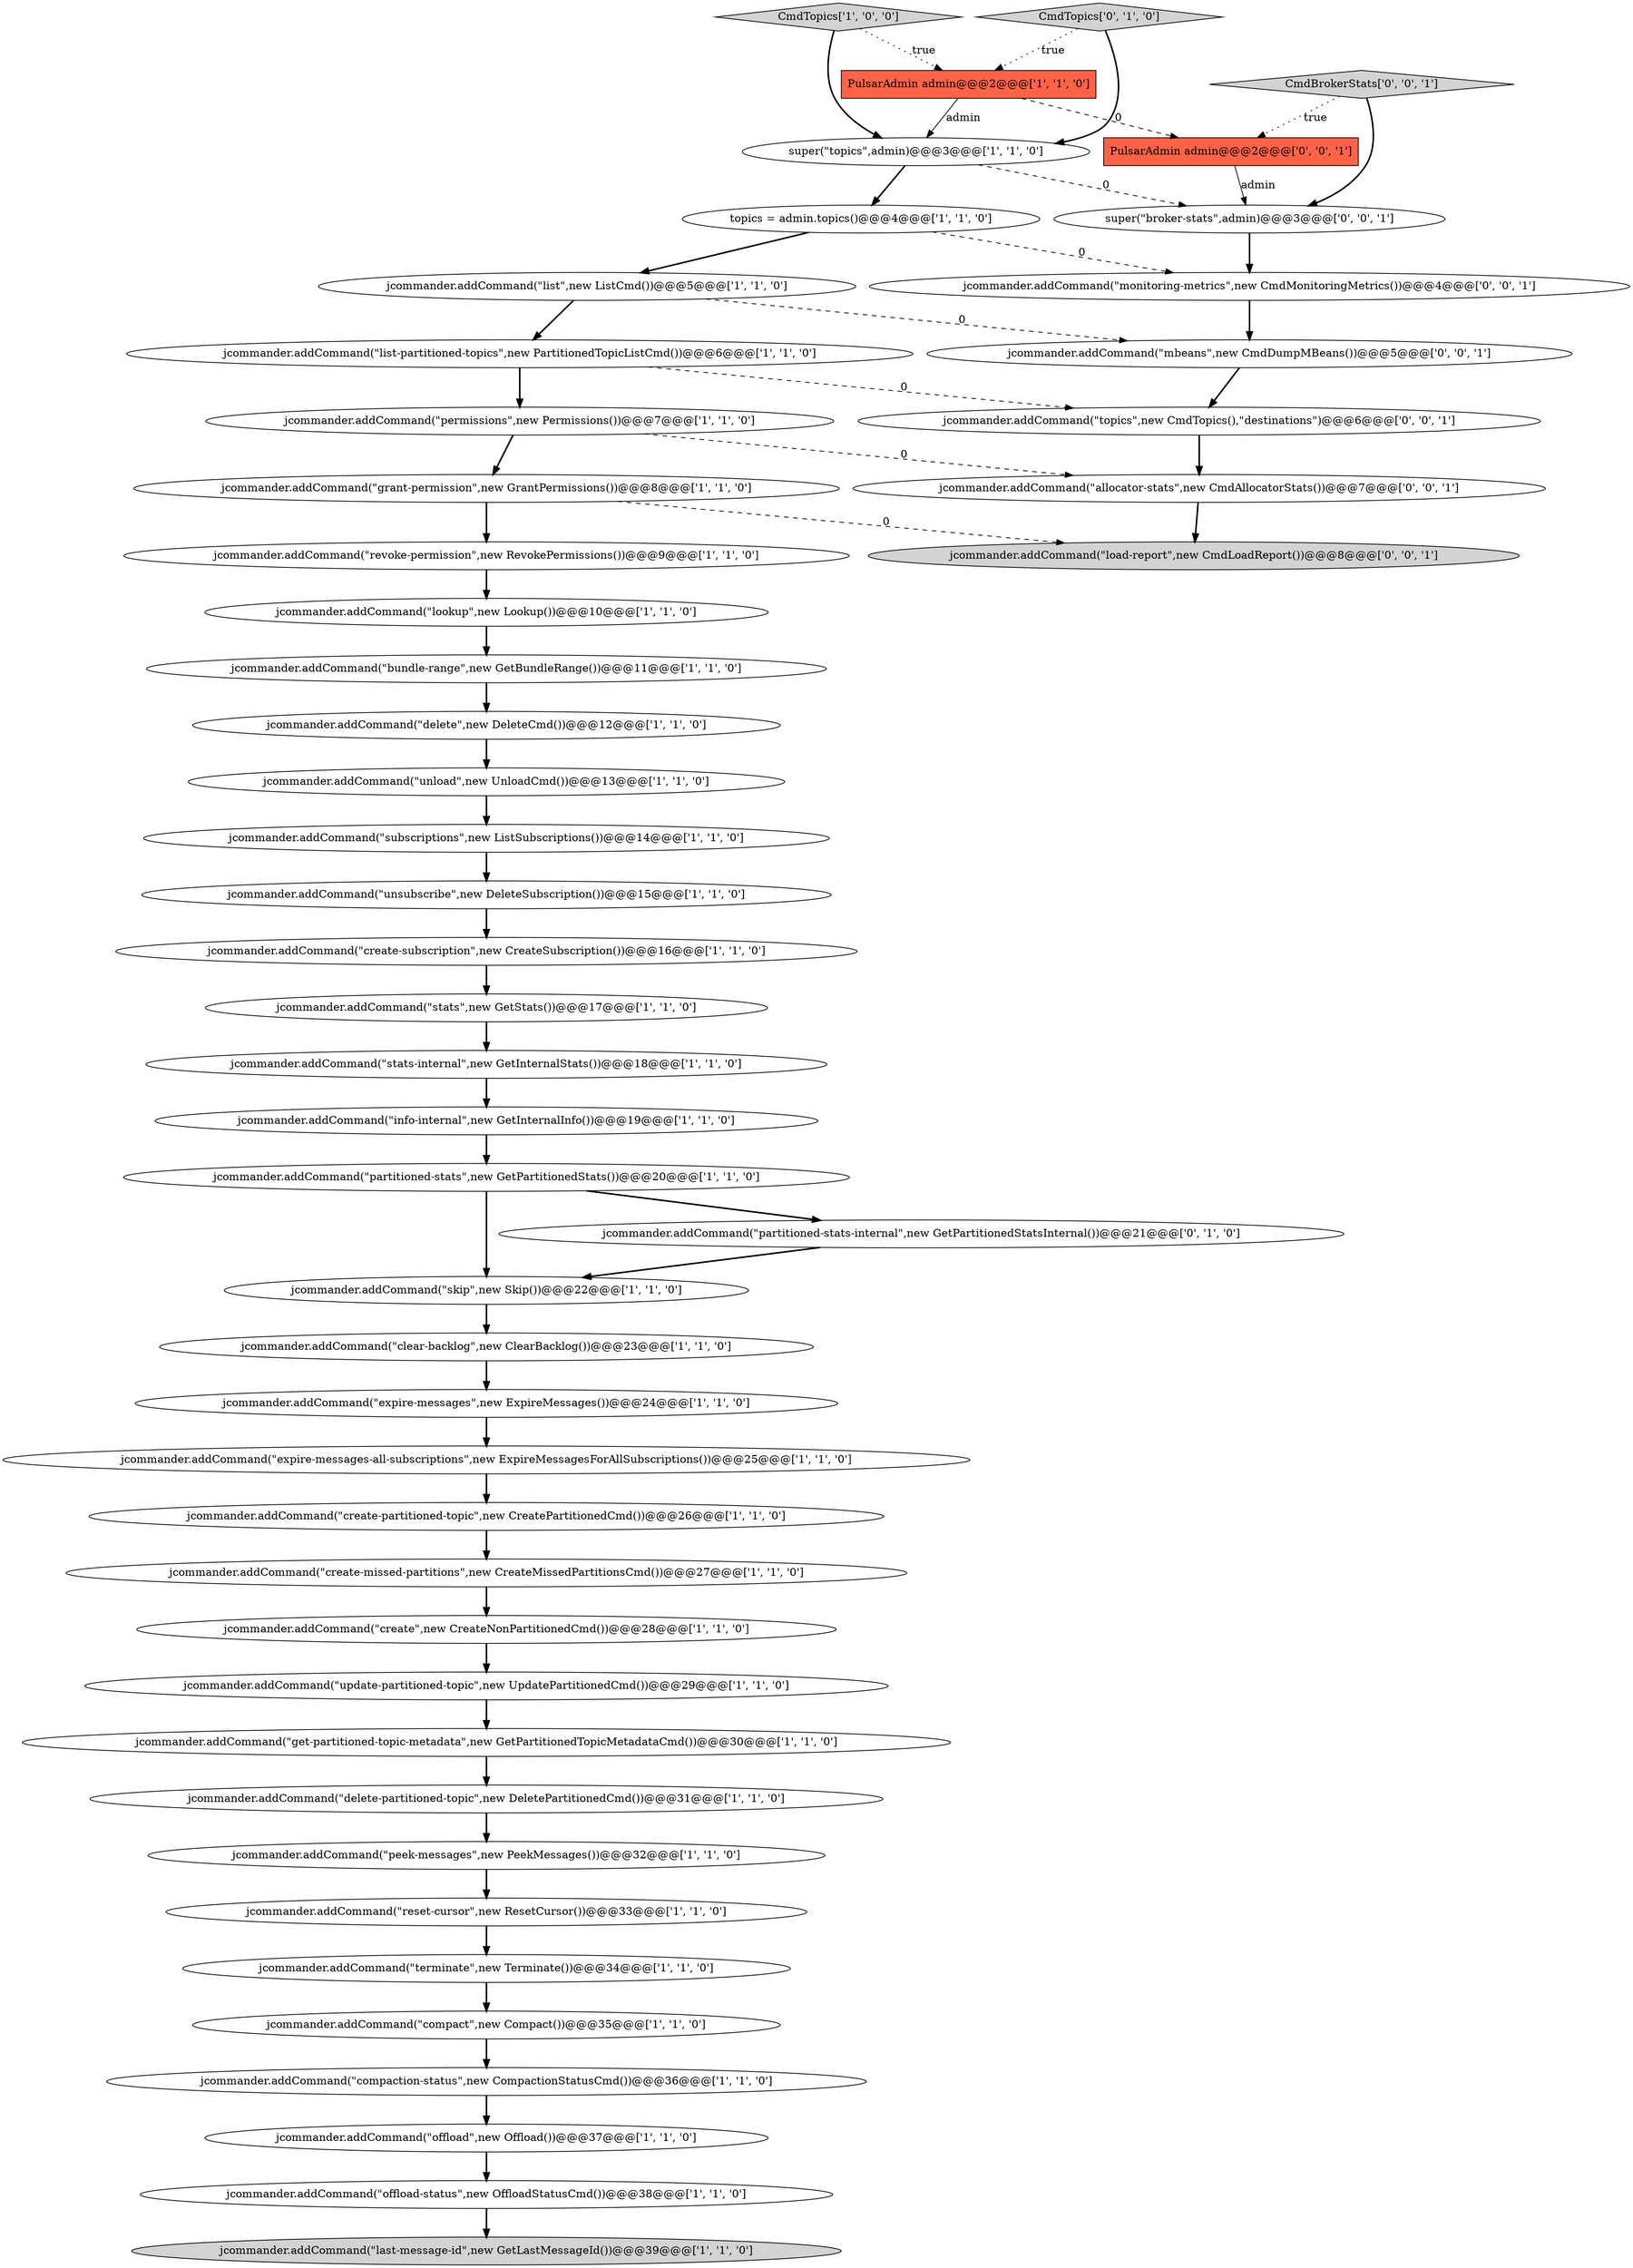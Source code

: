 digraph {
0 [style = filled, label = "jcommander.addCommand(\"expire-messages-all-subscriptions\",new ExpireMessagesForAllSubscriptions())@@@25@@@['1', '1', '0']", fillcolor = white, shape = ellipse image = "AAA0AAABBB1BBB"];
36 [style = filled, label = "jcommander.addCommand(\"update-partitioned-topic\",new UpdatePartitionedCmd())@@@29@@@['1', '1', '0']", fillcolor = white, shape = ellipse image = "AAA0AAABBB1BBB"];
13 [style = filled, label = "jcommander.addCommand(\"reset-cursor\",new ResetCursor())@@@33@@@['1', '1', '0']", fillcolor = white, shape = ellipse image = "AAA0AAABBB1BBB"];
45 [style = filled, label = "jcommander.addCommand(\"topics\",new CmdTopics(),\"destinations\")@@@6@@@['0', '0', '1']", fillcolor = white, shape = ellipse image = "AAA0AAABBB3BBB"];
26 [style = filled, label = "CmdTopics['1', '0', '0']", fillcolor = lightgray, shape = diamond image = "AAA0AAABBB1BBB"];
14 [style = filled, label = "jcommander.addCommand(\"list\",new ListCmd())@@@5@@@['1', '1', '0']", fillcolor = white, shape = ellipse image = "AAA0AAABBB1BBB"];
19 [style = filled, label = "jcommander.addCommand(\"bundle-range\",new GetBundleRange())@@@11@@@['1', '1', '0']", fillcolor = white, shape = ellipse image = "AAA0AAABBB1BBB"];
10 [style = filled, label = "jcommander.addCommand(\"offload\",new Offload())@@@37@@@['1', '1', '0']", fillcolor = white, shape = ellipse image = "AAA0AAABBB1BBB"];
47 [style = filled, label = "jcommander.addCommand(\"mbeans\",new CmdDumpMBeans())@@@5@@@['0', '0', '1']", fillcolor = white, shape = ellipse image = "AAA0AAABBB3BBB"];
6 [style = filled, label = "jcommander.addCommand(\"lookup\",new Lookup())@@@10@@@['1', '1', '0']", fillcolor = white, shape = ellipse image = "AAA0AAABBB1BBB"];
2 [style = filled, label = "jcommander.addCommand(\"delete\",new DeleteCmd())@@@12@@@['1', '1', '0']", fillcolor = white, shape = ellipse image = "AAA0AAABBB1BBB"];
28 [style = filled, label = "jcommander.addCommand(\"create-subscription\",new CreateSubscription())@@@16@@@['1', '1', '0']", fillcolor = white, shape = ellipse image = "AAA0AAABBB1BBB"];
33 [style = filled, label = "jcommander.addCommand(\"unsubscribe\",new DeleteSubscription())@@@15@@@['1', '1', '0']", fillcolor = white, shape = ellipse image = "AAA0AAABBB1BBB"];
22 [style = filled, label = "jcommander.addCommand(\"permissions\",new Permissions())@@@7@@@['1', '1', '0']", fillcolor = white, shape = ellipse image = "AAA0AAABBB1BBB"];
8 [style = filled, label = "super(\"topics\",admin)@@@3@@@['1', '1', '0']", fillcolor = white, shape = ellipse image = "AAA0AAABBB1BBB"];
4 [style = filled, label = "jcommander.addCommand(\"delete-partitioned-topic\",new DeletePartitionedCmd())@@@31@@@['1', '1', '0']", fillcolor = white, shape = ellipse image = "AAA0AAABBB1BBB"];
21 [style = filled, label = "jcommander.addCommand(\"skip\",new Skip())@@@22@@@['1', '1', '0']", fillcolor = white, shape = ellipse image = "AAA0AAABBB1BBB"];
32 [style = filled, label = "jcommander.addCommand(\"list-partitioned-topics\",new PartitionedTopicListCmd())@@@6@@@['1', '1', '0']", fillcolor = white, shape = ellipse image = "AAA0AAABBB1BBB"];
16 [style = filled, label = "jcommander.addCommand(\"info-internal\",new GetInternalInfo())@@@19@@@['1', '1', '0']", fillcolor = white, shape = ellipse image = "AAA0AAABBB1BBB"];
1 [style = filled, label = "jcommander.addCommand(\"peek-messages\",new PeekMessages())@@@32@@@['1', '1', '0']", fillcolor = white, shape = ellipse image = "AAA0AAABBB1BBB"];
3 [style = filled, label = "jcommander.addCommand(\"expire-messages\",new ExpireMessages())@@@24@@@['1', '1', '0']", fillcolor = white, shape = ellipse image = "AAA0AAABBB1BBB"];
41 [style = filled, label = "jcommander.addCommand(\"allocator-stats\",new CmdAllocatorStats())@@@7@@@['0', '0', '1']", fillcolor = white, shape = ellipse image = "AAA0AAABBB3BBB"];
9 [style = filled, label = "jcommander.addCommand(\"get-partitioned-topic-metadata\",new GetPartitionedTopicMetadataCmd())@@@30@@@['1', '1', '0']", fillcolor = white, shape = ellipse image = "AAA0AAABBB1BBB"];
17 [style = filled, label = "jcommander.addCommand(\"compact\",new Compact())@@@35@@@['1', '1', '0']", fillcolor = white, shape = ellipse image = "AAA0AAABBB1BBB"];
7 [style = filled, label = "PulsarAdmin admin@@@2@@@['1', '1', '0']", fillcolor = tomato, shape = box image = "AAA0AAABBB1BBB"];
5 [style = filled, label = "jcommander.addCommand(\"stats\",new GetStats())@@@17@@@['1', '1', '0']", fillcolor = white, shape = ellipse image = "AAA0AAABBB1BBB"];
35 [style = filled, label = "jcommander.addCommand(\"partitioned-stats\",new GetPartitionedStats())@@@20@@@['1', '1', '0']", fillcolor = white, shape = ellipse image = "AAA0AAABBB1BBB"];
24 [style = filled, label = "jcommander.addCommand(\"create-missed-partitions\",new CreateMissedPartitionsCmd())@@@27@@@['1', '1', '0']", fillcolor = white, shape = ellipse image = "AAA0AAABBB1BBB"];
37 [style = filled, label = "jcommander.addCommand(\"clear-backlog\",new ClearBacklog())@@@23@@@['1', '1', '0']", fillcolor = white, shape = ellipse image = "AAA0AAABBB1BBB"];
38 [style = filled, label = "CmdTopics['0', '1', '0']", fillcolor = lightgray, shape = diamond image = "AAA0AAABBB2BBB"];
30 [style = filled, label = "jcommander.addCommand(\"grant-permission\",new GrantPermissions())@@@8@@@['1', '1', '0']", fillcolor = white, shape = ellipse image = "AAA0AAABBB1BBB"];
46 [style = filled, label = "jcommander.addCommand(\"load-report\",new CmdLoadReport())@@@8@@@['0', '0', '1']", fillcolor = lightgray, shape = ellipse image = "AAA0AAABBB3BBB"];
27 [style = filled, label = "jcommander.addCommand(\"last-message-id\",new GetLastMessageId())@@@39@@@['1', '1', '0']", fillcolor = lightgray, shape = ellipse image = "AAA0AAABBB1BBB"];
25 [style = filled, label = "jcommander.addCommand(\"subscriptions\",new ListSubscriptions())@@@14@@@['1', '1', '0']", fillcolor = white, shape = ellipse image = "AAA0AAABBB1BBB"];
42 [style = filled, label = "CmdBrokerStats['0', '0', '1']", fillcolor = lightgray, shape = diamond image = "AAA0AAABBB3BBB"];
39 [style = filled, label = "jcommander.addCommand(\"partitioned-stats-internal\",new GetPartitionedStatsInternal())@@@21@@@['0', '1', '0']", fillcolor = white, shape = ellipse image = "AAA1AAABBB2BBB"];
44 [style = filled, label = "jcommander.addCommand(\"monitoring-metrics\",new CmdMonitoringMetrics())@@@4@@@['0', '0', '1']", fillcolor = white, shape = ellipse image = "AAA0AAABBB3BBB"];
20 [style = filled, label = "jcommander.addCommand(\"compaction-status\",new CompactionStatusCmd())@@@36@@@['1', '1', '0']", fillcolor = white, shape = ellipse image = "AAA0AAABBB1BBB"];
40 [style = filled, label = "PulsarAdmin admin@@@2@@@['0', '0', '1']", fillcolor = tomato, shape = box image = "AAA0AAABBB3BBB"];
15 [style = filled, label = "jcommander.addCommand(\"offload-status\",new OffloadStatusCmd())@@@38@@@['1', '1', '0']", fillcolor = white, shape = ellipse image = "AAA0AAABBB1BBB"];
29 [style = filled, label = "jcommander.addCommand(\"stats-internal\",new GetInternalStats())@@@18@@@['1', '1', '0']", fillcolor = white, shape = ellipse image = "AAA0AAABBB1BBB"];
11 [style = filled, label = "jcommander.addCommand(\"terminate\",new Terminate())@@@34@@@['1', '1', '0']", fillcolor = white, shape = ellipse image = "AAA0AAABBB1BBB"];
43 [style = filled, label = "super(\"broker-stats\",admin)@@@3@@@['0', '0', '1']", fillcolor = white, shape = ellipse image = "AAA0AAABBB3BBB"];
31 [style = filled, label = "jcommander.addCommand(\"unload\",new UnloadCmd())@@@13@@@['1', '1', '0']", fillcolor = white, shape = ellipse image = "AAA0AAABBB1BBB"];
23 [style = filled, label = "topics = admin.topics()@@@4@@@['1', '1', '0']", fillcolor = white, shape = ellipse image = "AAA0AAABBB1BBB"];
12 [style = filled, label = "jcommander.addCommand(\"revoke-permission\",new RevokePermissions())@@@9@@@['1', '1', '0']", fillcolor = white, shape = ellipse image = "AAA0AAABBB1BBB"];
34 [style = filled, label = "jcommander.addCommand(\"create-partitioned-topic\",new CreatePartitionedCmd())@@@26@@@['1', '1', '0']", fillcolor = white, shape = ellipse image = "AAA0AAABBB1BBB"];
18 [style = filled, label = "jcommander.addCommand(\"create\",new CreateNonPartitionedCmd())@@@28@@@['1', '1', '0']", fillcolor = white, shape = ellipse image = "AAA0AAABBB1BBB"];
22->41 [style = dashed, label="0"];
22->30 [style = bold, label=""];
26->8 [style = bold, label=""];
38->7 [style = dotted, label="true"];
24->18 [style = bold, label=""];
9->4 [style = bold, label=""];
20->10 [style = bold, label=""];
14->32 [style = bold, label=""];
38->8 [style = bold, label=""];
34->24 [style = bold, label=""];
8->23 [style = bold, label=""];
8->43 [style = dashed, label="0"];
42->43 [style = bold, label=""];
26->7 [style = dotted, label="true"];
45->41 [style = bold, label=""];
25->33 [style = bold, label=""];
39->21 [style = bold, label=""];
6->19 [style = bold, label=""];
11->17 [style = bold, label=""];
17->20 [style = bold, label=""];
35->39 [style = bold, label=""];
33->28 [style = bold, label=""];
4->1 [style = bold, label=""];
7->8 [style = solid, label="admin"];
23->44 [style = dashed, label="0"];
32->45 [style = dashed, label="0"];
36->9 [style = bold, label=""];
15->27 [style = bold, label=""];
30->46 [style = dashed, label="0"];
13->11 [style = bold, label=""];
42->40 [style = dotted, label="true"];
40->43 [style = solid, label="admin"];
29->16 [style = bold, label=""];
44->47 [style = bold, label=""];
3->0 [style = bold, label=""];
30->12 [style = bold, label=""];
2->31 [style = bold, label=""];
28->5 [style = bold, label=""];
5->29 [style = bold, label=""];
32->22 [style = bold, label=""];
23->14 [style = bold, label=""];
35->21 [style = bold, label=""];
37->3 [style = bold, label=""];
18->36 [style = bold, label=""];
10->15 [style = bold, label=""];
19->2 [style = bold, label=""];
0->34 [style = bold, label=""];
16->35 [style = bold, label=""];
47->45 [style = bold, label=""];
43->44 [style = bold, label=""];
21->37 [style = bold, label=""];
7->40 [style = dashed, label="0"];
31->25 [style = bold, label=""];
41->46 [style = bold, label=""];
12->6 [style = bold, label=""];
14->47 [style = dashed, label="0"];
1->13 [style = bold, label=""];
}
